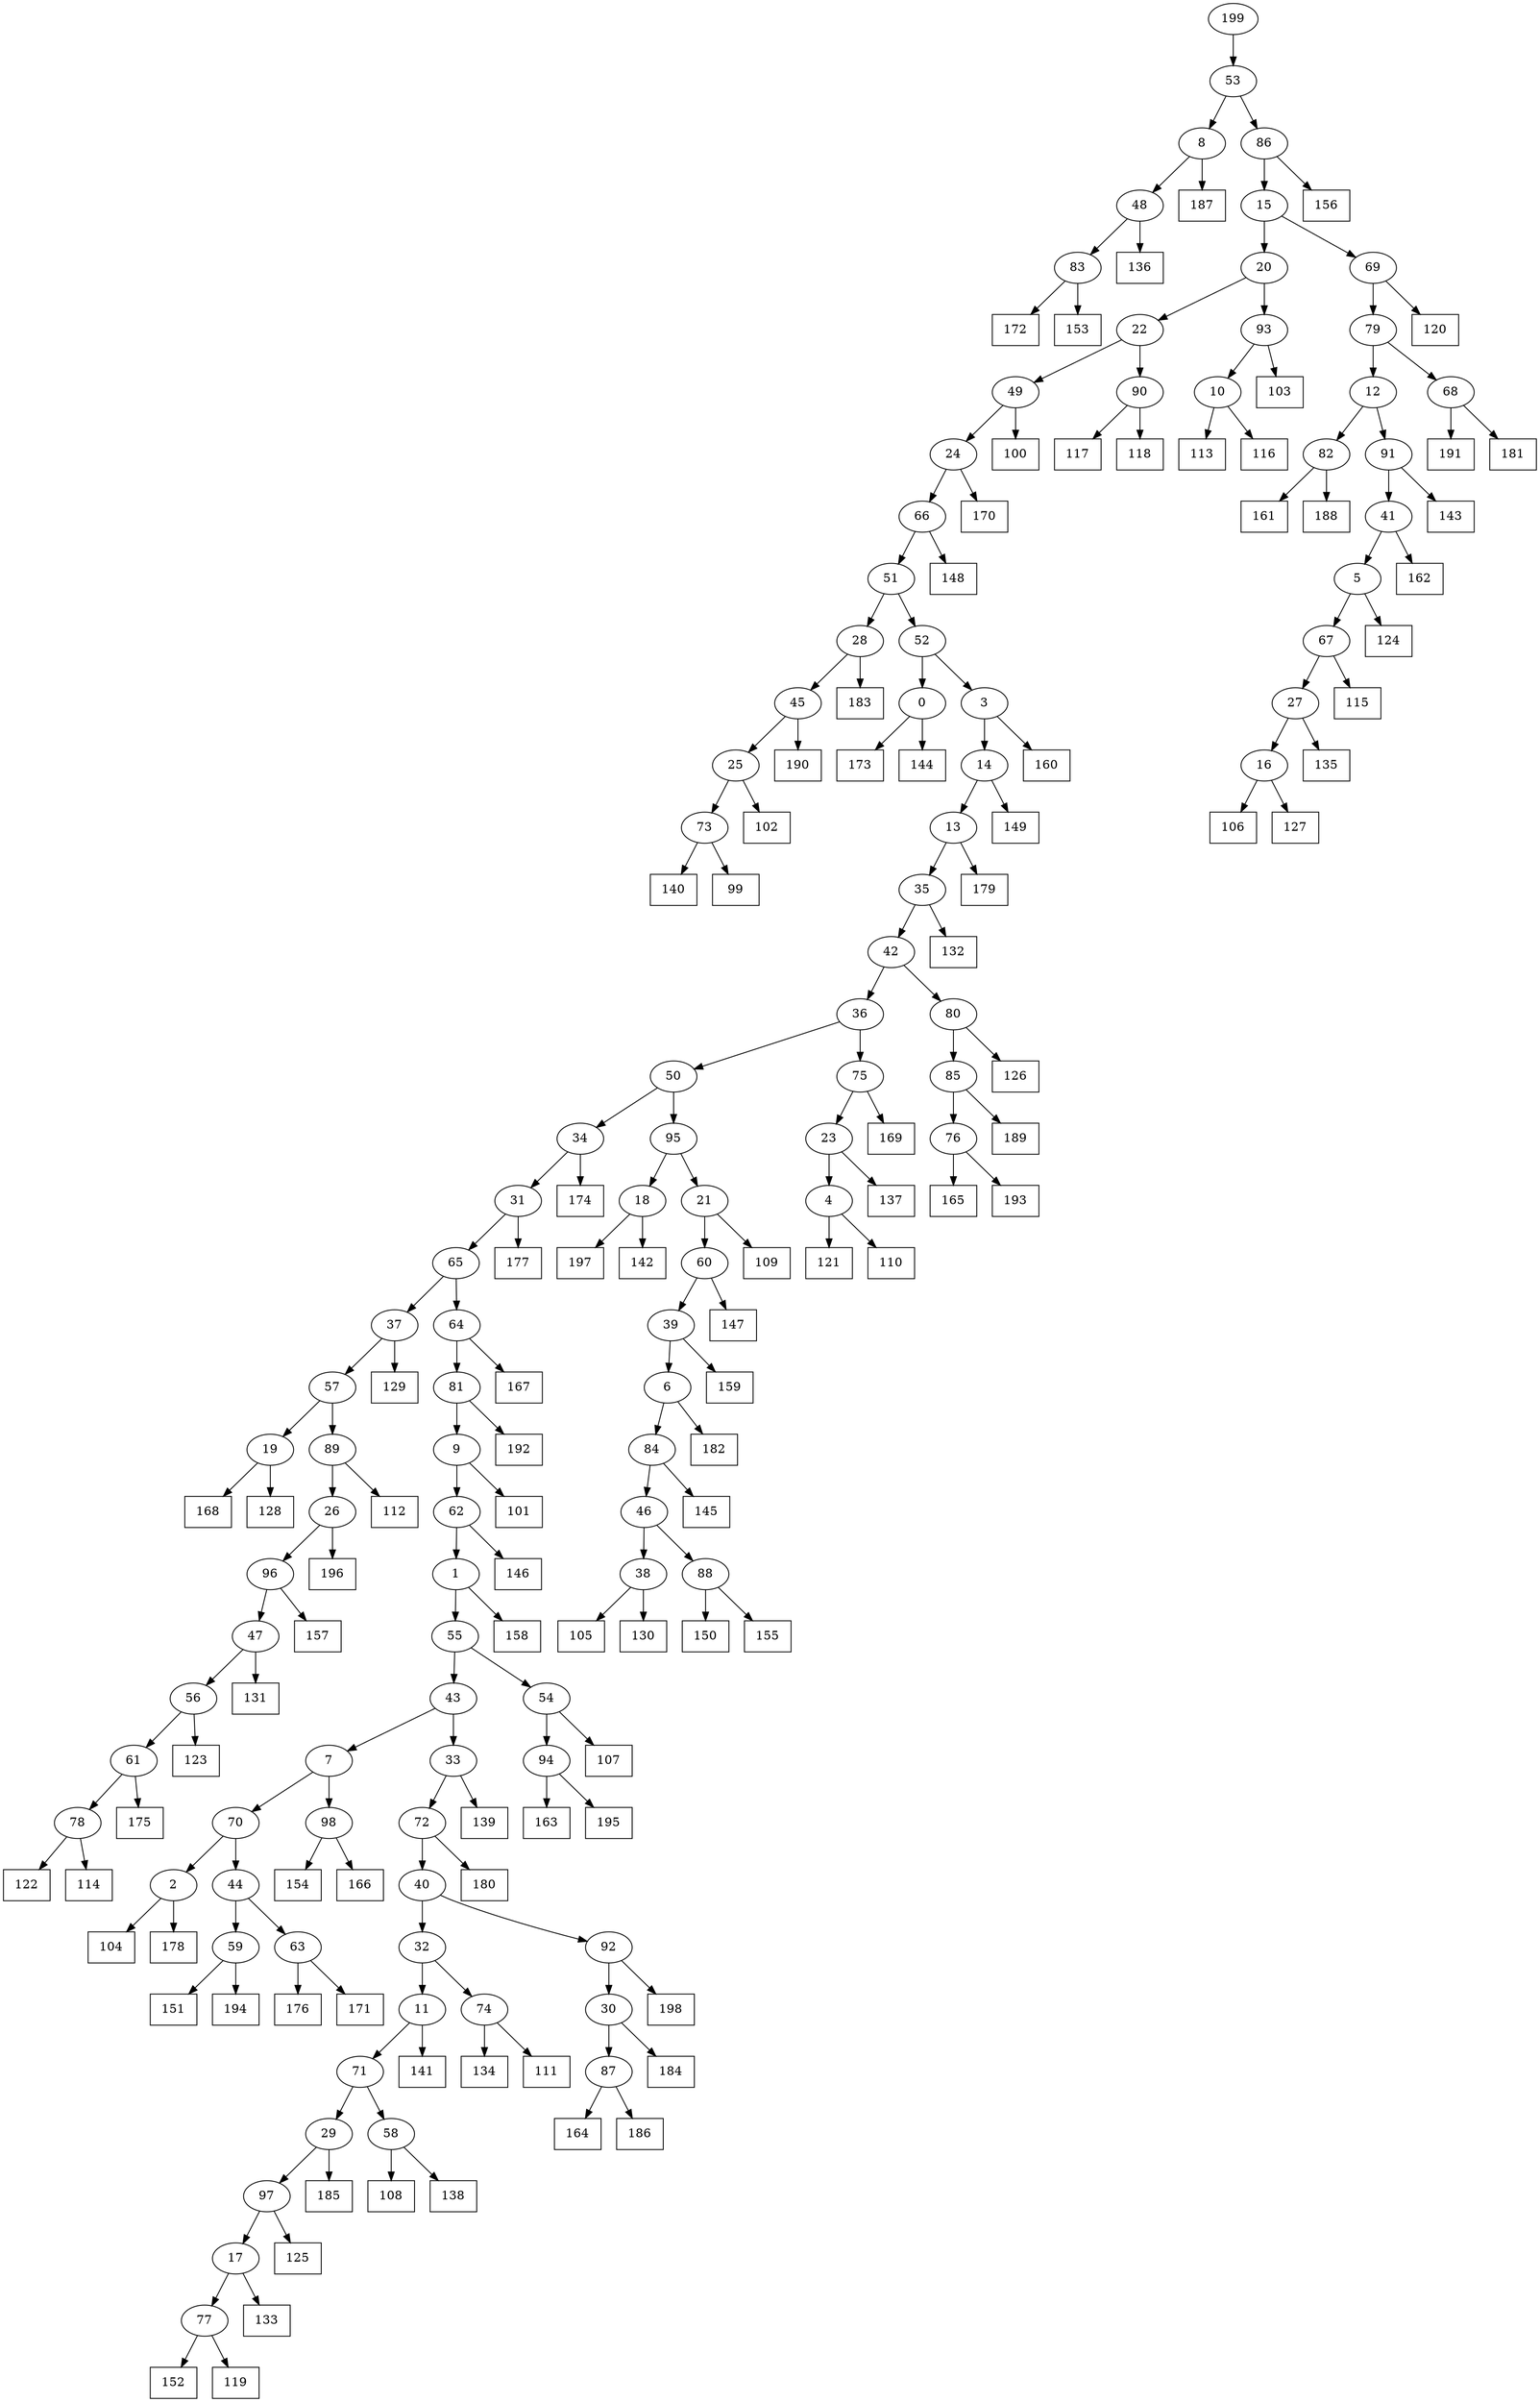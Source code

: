digraph G {
0[label="0"];
1[label="1"];
2[label="2"];
3[label="3"];
4[label="4"];
5[label="5"];
6[label="6"];
7[label="7"];
8[label="8"];
9[label="9"];
10[label="10"];
11[label="11"];
12[label="12"];
13[label="13"];
14[label="14"];
15[label="15"];
16[label="16"];
17[label="17"];
18[label="18"];
19[label="19"];
20[label="20"];
21[label="21"];
22[label="22"];
23[label="23"];
24[label="24"];
25[label="25"];
26[label="26"];
27[label="27"];
28[label="28"];
29[label="29"];
30[label="30"];
31[label="31"];
32[label="32"];
33[label="33"];
34[label="34"];
35[label="35"];
36[label="36"];
37[label="37"];
38[label="38"];
39[label="39"];
40[label="40"];
41[label="41"];
42[label="42"];
43[label="43"];
44[label="44"];
45[label="45"];
46[label="46"];
47[label="47"];
48[label="48"];
49[label="49"];
50[label="50"];
51[label="51"];
52[label="52"];
53[label="53"];
54[label="54"];
55[label="55"];
56[label="56"];
57[label="57"];
58[label="58"];
59[label="59"];
60[label="60"];
61[label="61"];
62[label="62"];
63[label="63"];
64[label="64"];
65[label="65"];
66[label="66"];
67[label="67"];
68[label="68"];
69[label="69"];
70[label="70"];
71[label="71"];
72[label="72"];
73[label="73"];
74[label="74"];
75[label="75"];
76[label="76"];
77[label="77"];
78[label="78"];
79[label="79"];
80[label="80"];
81[label="81"];
82[label="82"];
83[label="83"];
84[label="84"];
85[label="85"];
86[label="86"];
87[label="87"];
88[label="88"];
89[label="89"];
90[label="90"];
91[label="91"];
92[label="92"];
93[label="93"];
94[label="94"];
95[label="95"];
96[label="96"];
97[label="97"];
98[label="98"];
99[shape=box,label="115"];
100[shape=box,label="164"];
101[shape=box,label="190"];
102[shape=box,label="113"];
103[shape=box,label="140"];
104[shape=box,label="180"];
105[shape=box,label="99"];
106[shape=box,label="163"];
107[shape=box,label="139"];
108[shape=box,label="173"];
109[shape=box,label="174"];
110[shape=box,label="131"];
111[shape=box,label="149"];
112[shape=box,label="121"];
113[shape=box,label="124"];
114[shape=box,label="165"];
115[shape=box,label="102"];
116[shape=box,label="109"];
117[shape=box,label="135"];
118[shape=box,label="122"];
119[shape=box,label="172"];
120[shape=box,label="170"];
121[shape=box,label="103"];
122[shape=box,label="151"];
123[shape=box,label="189"];
124[shape=box,label="150"];
125[shape=box,label="108"];
126[shape=box,label="134"];
127[shape=box,label="107"];
128[shape=box,label="157"];
129[shape=box,label="155"];
130[shape=box,label="197"];
131[shape=box,label="117"];
132[shape=box,label="111"];
133[shape=box,label="183"];
134[shape=box,label="101"];
135[shape=box,label="160"];
136[shape=box,label="168"];
137[shape=box,label="120"];
138[shape=box,label="186"];
139[shape=box,label="191"];
140[shape=box,label="159"];
141[shape=box,label="158"];
142[shape=box,label="177"];
143[shape=box,label="162"];
144[shape=box,label="142"];
145[shape=box,label="129"];
146[shape=box,label="146"];
147[shape=box,label="147"];
148[shape=box,label="128"];
149[shape=box,label="143"];
150[shape=box,label="156"];
151[shape=box,label="123"];
152[shape=box,label="148"];
153[shape=box,label="125"];
154[shape=box,label="106"];
155[shape=box,label="132"];
156[shape=box,label="196"];
157[shape=box,label="152"];
158[shape=box,label="182"];
159[shape=box,label="161"];
160[shape=box,label="105"];
161[shape=box,label="136"];
162[shape=box,label="112"];
163[shape=box,label="100"];
164[shape=box,label="126"];
165[shape=box,label="188"];
166[shape=box,label="175"];
167[shape=box,label="169"];
168[shape=box,label="130"];
169[shape=box,label="176"];
170[shape=box,label="194"];
171[shape=box,label="110"];
172[shape=box,label="198"];
173[shape=box,label="195"];
174[shape=box,label="193"];
175[shape=box,label="153"];
176[shape=box,label="192"];
177[shape=box,label="181"];
178[shape=box,label="119"];
179[shape=box,label="179"];
180[shape=box,label="116"];
181[shape=box,label="127"];
182[shape=box,label="187"];
183[shape=box,label="185"];
184[shape=box,label="118"];
185[shape=box,label="184"];
186[shape=box,label="104"];
187[shape=box,label="178"];
188[shape=box,label="167"];
189[shape=box,label="138"];
190[shape=box,label="144"];
191[shape=box,label="154"];
192[shape=box,label="137"];
193[shape=box,label="166"];
194[shape=box,label="145"];
195[shape=box,label="171"];
196[shape=box,label="114"];
197[shape=box,label="133"];
198[shape=box,label="141"];
199[label="199"];
88->129 ;
96->128 ;
24->120 ;
63->195 ;
78->118 ;
80->164 ;
83->119 ;
4->171 ;
65->64 ;
47->110 ;
23->192 ;
77->157 ;
58->189 ;
89->162 ;
61->166 ;
58->125 ;
0->108 ;
86->150 ;
78->196 ;
64->188 ;
63->169 ;
27->117 ;
26->156 ;
38->160 ;
34->31 ;
41->143 ;
12->82 ;
16->154 ;
72->104 ;
2->186 ;
1->141 ;
62->1 ;
77->178 ;
95->18 ;
98->191 ;
4->112 ;
48->83 ;
20->93 ;
1->55 ;
81->9 ;
9->134 ;
18->144 ;
69->137 ;
31->65 ;
75->23 ;
37->145 ;
38->168 ;
96->47 ;
39->140 ;
6->158 ;
82->159 ;
19->148 ;
3->135 ;
35->155 ;
73->105 ;
74->126 ;
45->101 ;
18->130 ;
31->142 ;
89->26 ;
26->96 ;
199->53 ;
53->86 ;
47->56 ;
56->151 ;
72->40 ;
94->173 ;
93->121 ;
40->92 ;
92->172 ;
13->179 ;
54->94 ;
68->139 ;
56->61 ;
81->176 ;
73->103 ;
34->109 ;
94->106 ;
52->3 ;
87->138 ;
39->6 ;
3->14 ;
14->111 ;
21->116 ;
30->87 ;
71->29 ;
29->183 ;
97->17 ;
14->13 ;
19->136 ;
25->115 ;
57->89 ;
60->147 ;
88->124 ;
5->113 ;
84->46 ;
46->38 ;
55->54 ;
74->132 ;
67->27 ;
46->88 ;
42->80 ;
15->69 ;
69->79 ;
53->8 ;
8->182 ;
9->62 ;
62->146 ;
65->37 ;
5->67 ;
67->99 ;
90->184 ;
79->12 ;
91->149 ;
92->30 ;
30->185 ;
25->73 ;
91->41 ;
42->36 ;
49->163 ;
22->90 ;
90->131 ;
83->175 ;
16->181 ;
44->63 ;
36->50 ;
50->34 ;
54->127 ;
57->19 ;
76->174 ;
13->35 ;
35->42 ;
66->152 ;
33->72 ;
6->84 ;
55->43 ;
43->33 ;
33->107 ;
87->100 ;
36->75 ;
75->167 ;
24->66 ;
51->28 ;
28->133 ;
82->165 ;
21->60 ;
60->39 ;
37->57 ;
27->16 ;
70->2 ;
2->187 ;
64->81 ;
28->45 ;
11->71 ;
59->122 ;
32->11 ;
11->198 ;
7->70 ;
70->44 ;
0->190 ;
41->5 ;
20->22 ;
10->180 ;
51->52 ;
52->0 ;
23->4 ;
44->59 ;
59->170 ;
17->197 ;
10->102 ;
45->25 ;
98->193 ;
95->21 ;
86->15 ;
15->20 ;
17->77 ;
79->68 ;
68->177 ;
50->95 ;
85->76 ;
76->114 ;
12->91 ;
40->32 ;
32->74 ;
84->194 ;
8->48 ;
48->161 ;
66->51 ;
29->97 ;
97->153 ;
61->78 ;
22->49 ;
49->24 ;
71->58 ;
43->7 ;
7->98 ;
93->10 ;
80->85 ;
85->123 ;
}
